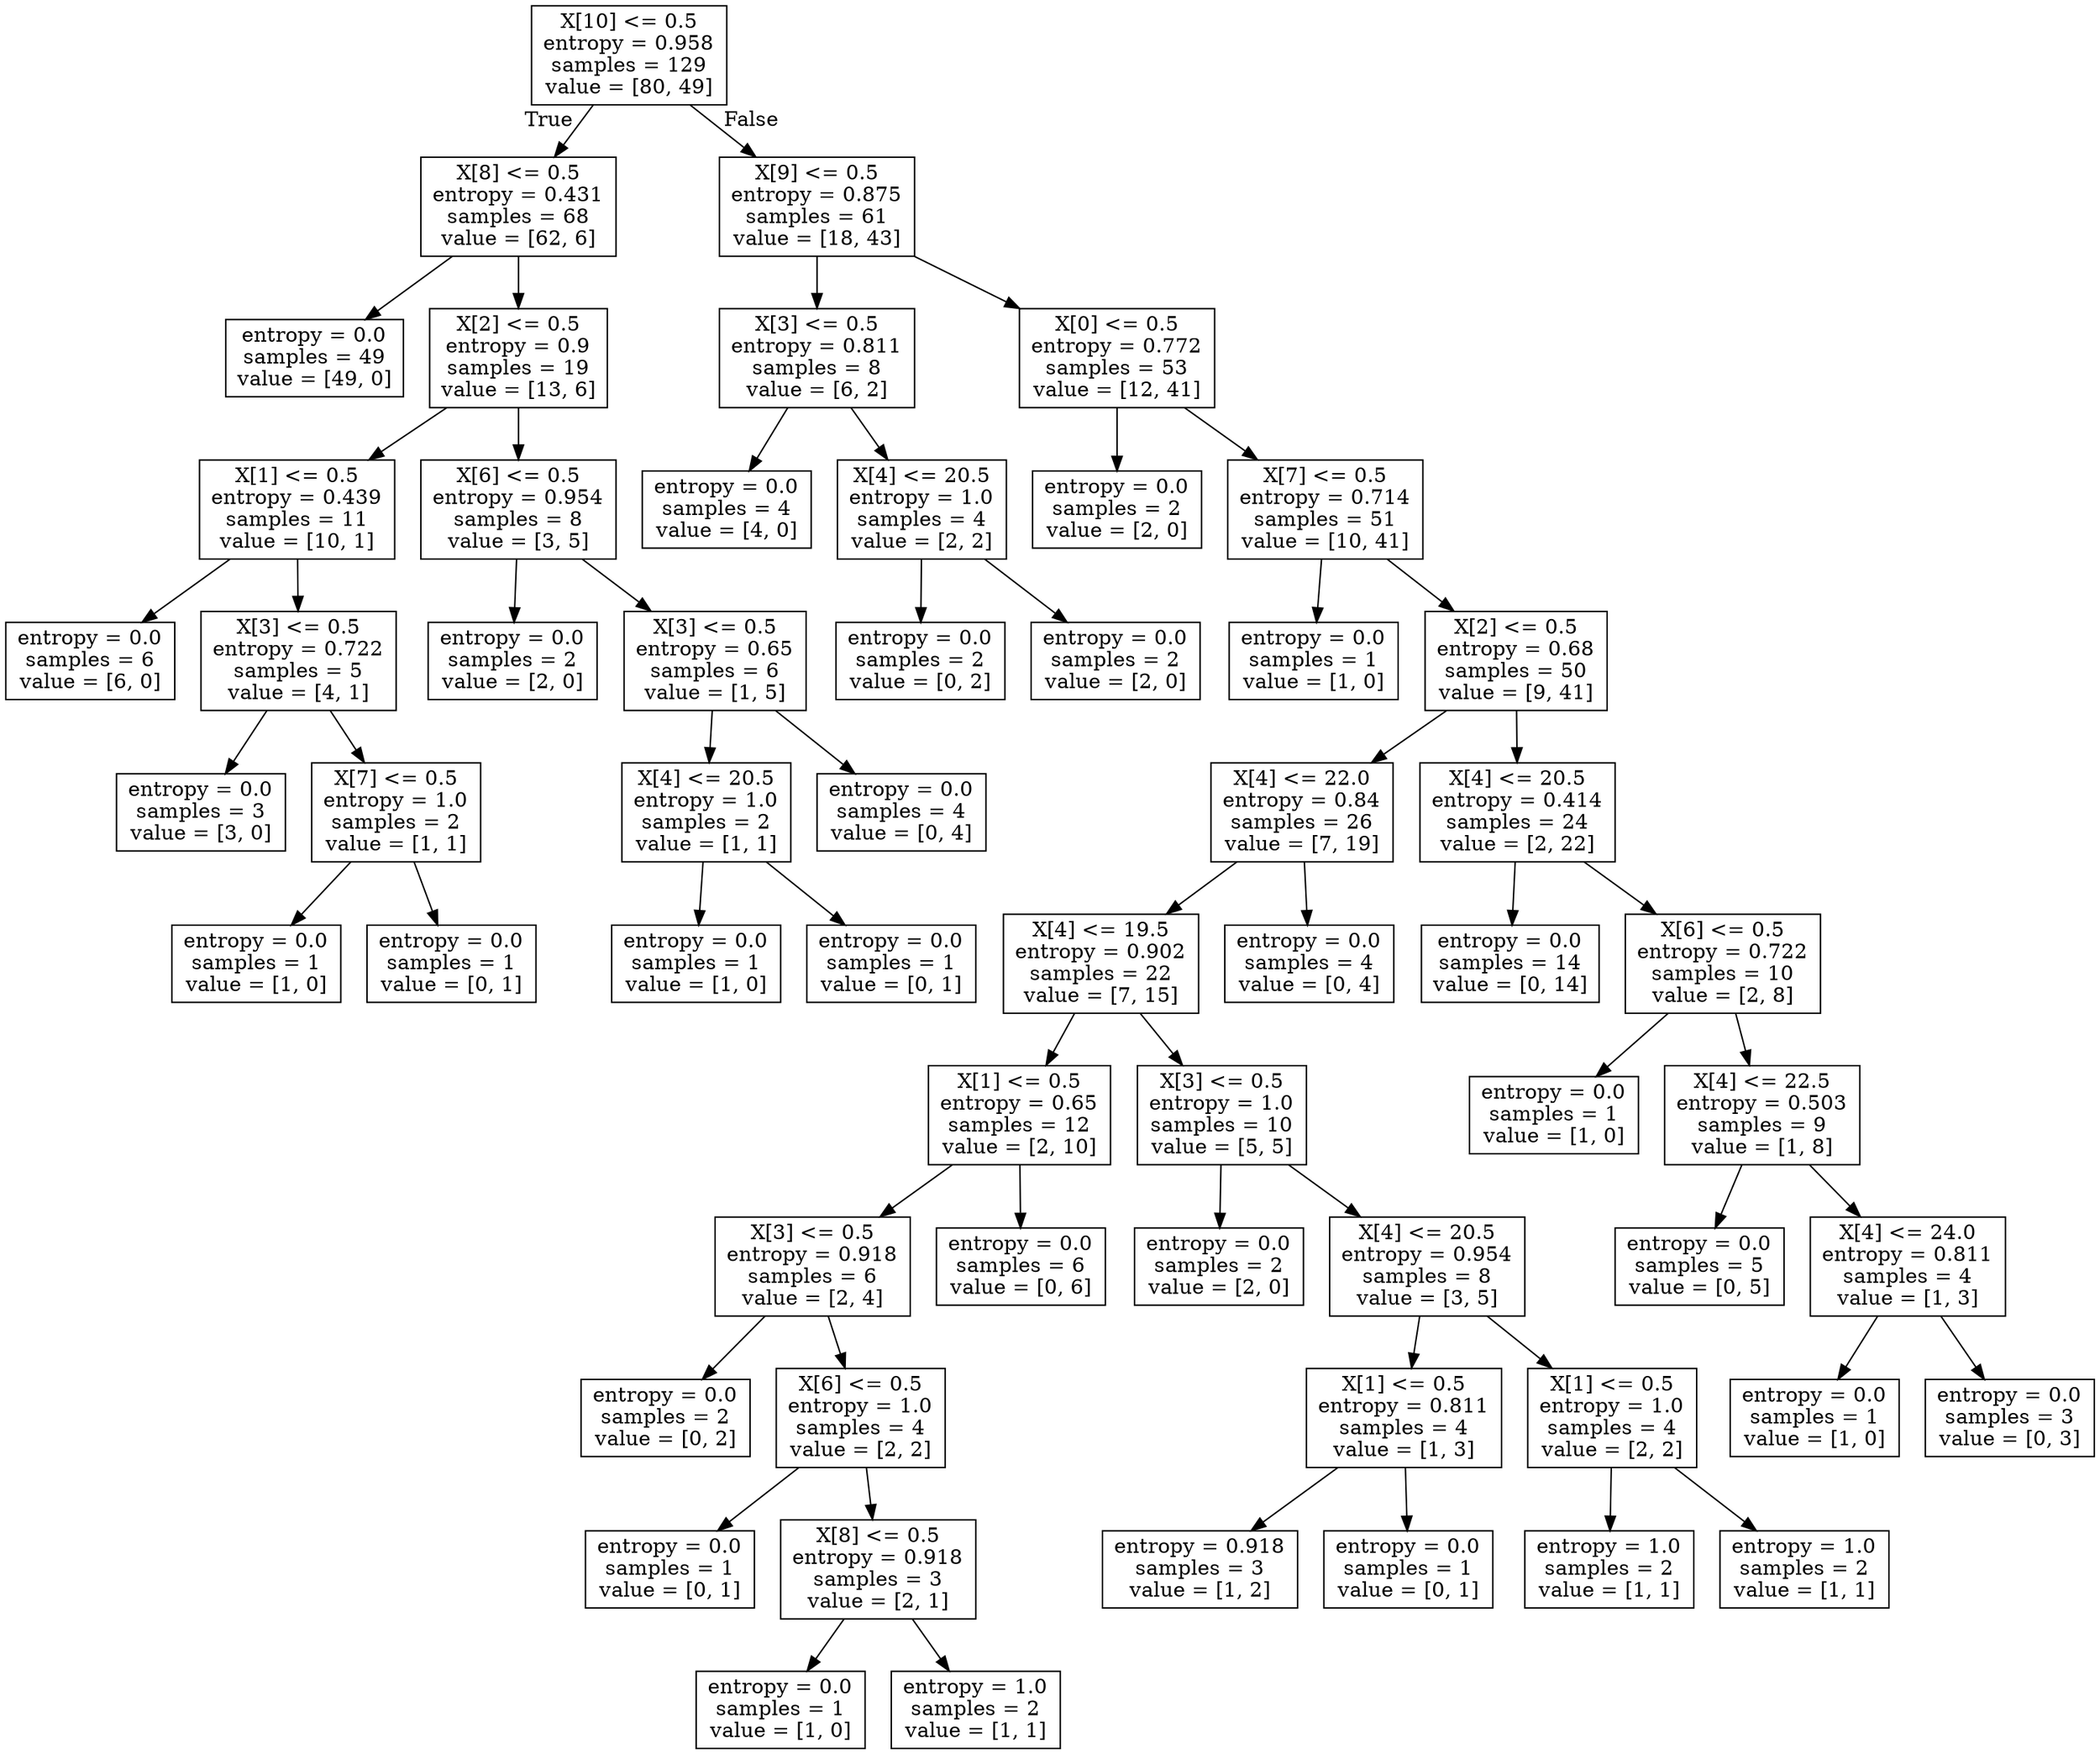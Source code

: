 digraph Tree {
node [shape=box] ;
0 [label="X[10] <= 0.5\nentropy = 0.958\nsamples = 129\nvalue = [80, 49]"] ;
1 [label="X[8] <= 0.5\nentropy = 0.431\nsamples = 68\nvalue = [62, 6]"] ;
0 -> 1 [labeldistance=2.5, labelangle=45, headlabel="True"] ;
2 [label="entropy = 0.0\nsamples = 49\nvalue = [49, 0]"] ;
1 -> 2 ;
3 [label="X[2] <= 0.5\nentropy = 0.9\nsamples = 19\nvalue = [13, 6]"] ;
1 -> 3 ;
4 [label="X[1] <= 0.5\nentropy = 0.439\nsamples = 11\nvalue = [10, 1]"] ;
3 -> 4 ;
5 [label="entropy = 0.0\nsamples = 6\nvalue = [6, 0]"] ;
4 -> 5 ;
6 [label="X[3] <= 0.5\nentropy = 0.722\nsamples = 5\nvalue = [4, 1]"] ;
4 -> 6 ;
7 [label="entropy = 0.0\nsamples = 3\nvalue = [3, 0]"] ;
6 -> 7 ;
8 [label="X[7] <= 0.5\nentropy = 1.0\nsamples = 2\nvalue = [1, 1]"] ;
6 -> 8 ;
9 [label="entropy = 0.0\nsamples = 1\nvalue = [1, 0]"] ;
8 -> 9 ;
10 [label="entropy = 0.0\nsamples = 1\nvalue = [0, 1]"] ;
8 -> 10 ;
11 [label="X[6] <= 0.5\nentropy = 0.954\nsamples = 8\nvalue = [3, 5]"] ;
3 -> 11 ;
12 [label="entropy = 0.0\nsamples = 2\nvalue = [2, 0]"] ;
11 -> 12 ;
13 [label="X[3] <= 0.5\nentropy = 0.65\nsamples = 6\nvalue = [1, 5]"] ;
11 -> 13 ;
14 [label="X[4] <= 20.5\nentropy = 1.0\nsamples = 2\nvalue = [1, 1]"] ;
13 -> 14 ;
15 [label="entropy = 0.0\nsamples = 1\nvalue = [1, 0]"] ;
14 -> 15 ;
16 [label="entropy = 0.0\nsamples = 1\nvalue = [0, 1]"] ;
14 -> 16 ;
17 [label="entropy = 0.0\nsamples = 4\nvalue = [0, 4]"] ;
13 -> 17 ;
18 [label="X[9] <= 0.5\nentropy = 0.875\nsamples = 61\nvalue = [18, 43]"] ;
0 -> 18 [labeldistance=2.5, labelangle=-45, headlabel="False"] ;
19 [label="X[3] <= 0.5\nentropy = 0.811\nsamples = 8\nvalue = [6, 2]"] ;
18 -> 19 ;
20 [label="entropy = 0.0\nsamples = 4\nvalue = [4, 0]"] ;
19 -> 20 ;
21 [label="X[4] <= 20.5\nentropy = 1.0\nsamples = 4\nvalue = [2, 2]"] ;
19 -> 21 ;
22 [label="entropy = 0.0\nsamples = 2\nvalue = [0, 2]"] ;
21 -> 22 ;
23 [label="entropy = 0.0\nsamples = 2\nvalue = [2, 0]"] ;
21 -> 23 ;
24 [label="X[0] <= 0.5\nentropy = 0.772\nsamples = 53\nvalue = [12, 41]"] ;
18 -> 24 ;
25 [label="entropy = 0.0\nsamples = 2\nvalue = [2, 0]"] ;
24 -> 25 ;
26 [label="X[7] <= 0.5\nentropy = 0.714\nsamples = 51\nvalue = [10, 41]"] ;
24 -> 26 ;
27 [label="entropy = 0.0\nsamples = 1\nvalue = [1, 0]"] ;
26 -> 27 ;
28 [label="X[2] <= 0.5\nentropy = 0.68\nsamples = 50\nvalue = [9, 41]"] ;
26 -> 28 ;
29 [label="X[4] <= 22.0\nentropy = 0.84\nsamples = 26\nvalue = [7, 19]"] ;
28 -> 29 ;
30 [label="X[4] <= 19.5\nentropy = 0.902\nsamples = 22\nvalue = [7, 15]"] ;
29 -> 30 ;
31 [label="X[1] <= 0.5\nentropy = 0.65\nsamples = 12\nvalue = [2, 10]"] ;
30 -> 31 ;
32 [label="X[3] <= 0.5\nentropy = 0.918\nsamples = 6\nvalue = [2, 4]"] ;
31 -> 32 ;
33 [label="entropy = 0.0\nsamples = 2\nvalue = [0, 2]"] ;
32 -> 33 ;
34 [label="X[6] <= 0.5\nentropy = 1.0\nsamples = 4\nvalue = [2, 2]"] ;
32 -> 34 ;
35 [label="entropy = 0.0\nsamples = 1\nvalue = [0, 1]"] ;
34 -> 35 ;
36 [label="X[8] <= 0.5\nentropy = 0.918\nsamples = 3\nvalue = [2, 1]"] ;
34 -> 36 ;
37 [label="entropy = 0.0\nsamples = 1\nvalue = [1, 0]"] ;
36 -> 37 ;
38 [label="entropy = 1.0\nsamples = 2\nvalue = [1, 1]"] ;
36 -> 38 ;
39 [label="entropy = 0.0\nsamples = 6\nvalue = [0, 6]"] ;
31 -> 39 ;
40 [label="X[3] <= 0.5\nentropy = 1.0\nsamples = 10\nvalue = [5, 5]"] ;
30 -> 40 ;
41 [label="entropy = 0.0\nsamples = 2\nvalue = [2, 0]"] ;
40 -> 41 ;
42 [label="X[4] <= 20.5\nentropy = 0.954\nsamples = 8\nvalue = [3, 5]"] ;
40 -> 42 ;
43 [label="X[1] <= 0.5\nentropy = 0.811\nsamples = 4\nvalue = [1, 3]"] ;
42 -> 43 ;
44 [label="entropy = 0.918\nsamples = 3\nvalue = [1, 2]"] ;
43 -> 44 ;
45 [label="entropy = 0.0\nsamples = 1\nvalue = [0, 1]"] ;
43 -> 45 ;
46 [label="X[1] <= 0.5\nentropy = 1.0\nsamples = 4\nvalue = [2, 2]"] ;
42 -> 46 ;
47 [label="entropy = 1.0\nsamples = 2\nvalue = [1, 1]"] ;
46 -> 47 ;
48 [label="entropy = 1.0\nsamples = 2\nvalue = [1, 1]"] ;
46 -> 48 ;
49 [label="entropy = 0.0\nsamples = 4\nvalue = [0, 4]"] ;
29 -> 49 ;
50 [label="X[4] <= 20.5\nentropy = 0.414\nsamples = 24\nvalue = [2, 22]"] ;
28 -> 50 ;
51 [label="entropy = 0.0\nsamples = 14\nvalue = [0, 14]"] ;
50 -> 51 ;
52 [label="X[6] <= 0.5\nentropy = 0.722\nsamples = 10\nvalue = [2, 8]"] ;
50 -> 52 ;
53 [label="entropy = 0.0\nsamples = 1\nvalue = [1, 0]"] ;
52 -> 53 ;
54 [label="X[4] <= 22.5\nentropy = 0.503\nsamples = 9\nvalue = [1, 8]"] ;
52 -> 54 ;
55 [label="entropy = 0.0\nsamples = 5\nvalue = [0, 5]"] ;
54 -> 55 ;
56 [label="X[4] <= 24.0\nentropy = 0.811\nsamples = 4\nvalue = [1, 3]"] ;
54 -> 56 ;
57 [label="entropy = 0.0\nsamples = 1\nvalue = [1, 0]"] ;
56 -> 57 ;
58 [label="entropy = 0.0\nsamples = 3\nvalue = [0, 3]"] ;
56 -> 58 ;
}